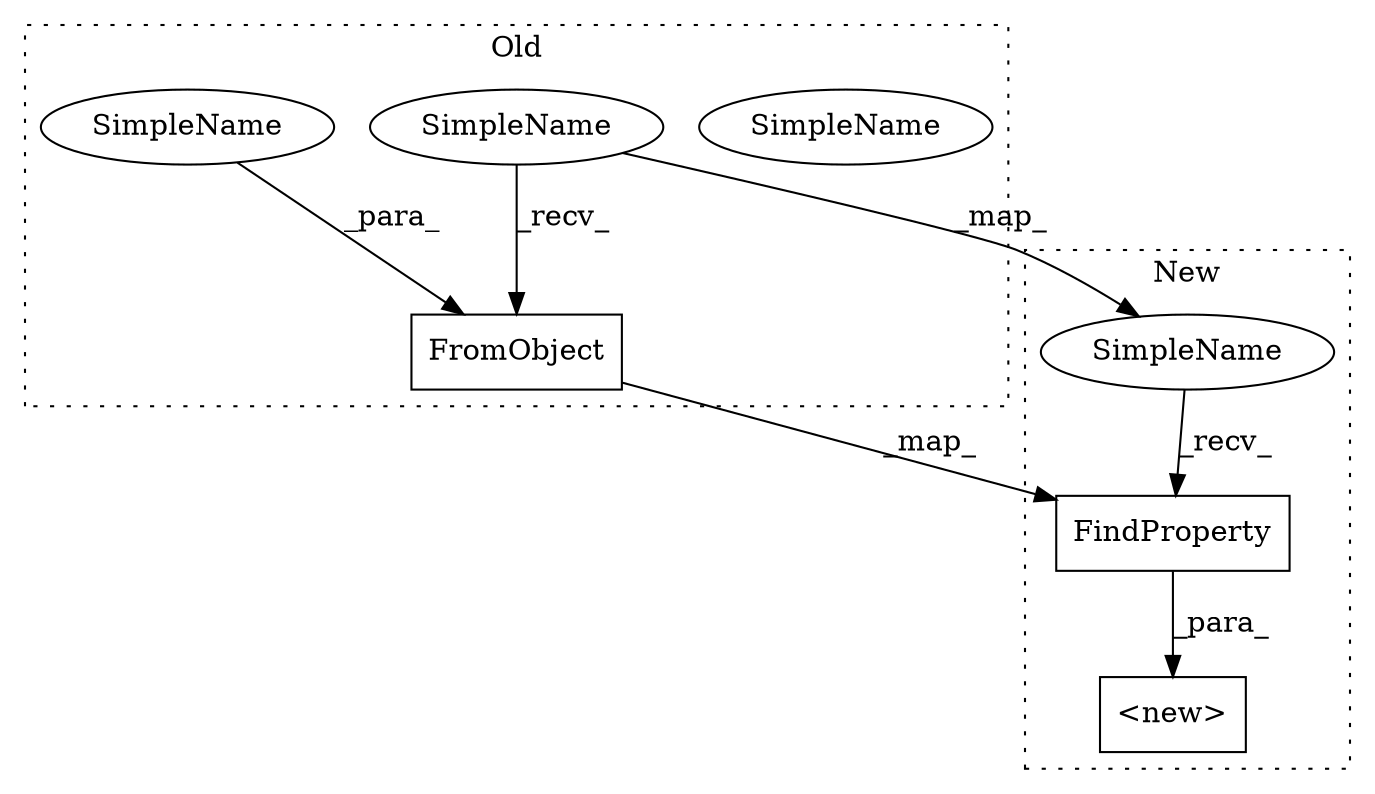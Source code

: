 digraph G {
subgraph cluster0 {
1 [label="FromObject" a="32" s="1891,1947" l="11,1" shape="box"];
4 [label="SimpleName" a="42" s="1883" l="7" shape="ellipse"];
5 [label="SimpleName" a="42" s="1902" l="16" shape="ellipse"];
7 [label="SimpleName" a="42" s="1883" l="7" shape="ellipse"];
label = "Old";
style="dotted";
}
subgraph cluster1 {
2 [label="FindProperty" a="32" s="1263,1303" l="13,1" shape="box"];
3 [label="SimpleName" a="42" s="1246" l="16" shape="ellipse"];
6 [label="<new>" a="14" s="1219,1304" l="27,1" shape="box"];
label = "New";
style="dotted";
}
1 -> 2 [label="_map_"];
2 -> 6 [label="_para_"];
3 -> 2 [label="_recv_"];
5 -> 1 [label="_para_"];
7 -> 1 [label="_recv_"];
7 -> 3 [label="_map_"];
}